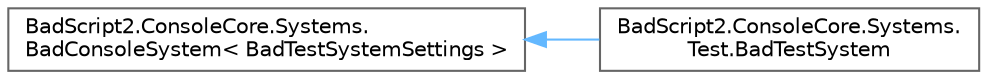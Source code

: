 digraph "Graphical Class Hierarchy"
{
 // LATEX_PDF_SIZE
  bgcolor="transparent";
  edge [fontname=Helvetica,fontsize=10,labelfontname=Helvetica,labelfontsize=10];
  node [fontname=Helvetica,fontsize=10,shape=box,height=0.2,width=0.4];
  rankdir="LR";
  Node0 [id="Node000000",label="BadScript2.ConsoleCore.Systems.\lBadConsoleSystem\< BadTestSystemSettings \>",height=0.2,width=0.4,color="grey40", fillcolor="white", style="filled",URL="$class_bad_script2_1_1_console_core_1_1_systems_1_1_bad_console_system.html",tooltip=" "];
  Node0 -> Node1 [id="edge7_Node000000_Node000001",dir="back",color="steelblue1",style="solid",tooltip=" "];
  Node1 [id="Node000001",label="BadScript2.ConsoleCore.Systems.\lTest.BadTestSystem",height=0.2,width=0.4,color="grey40", fillcolor="white", style="filled",URL="$class_bad_script2_1_1_console_core_1_1_systems_1_1_test_1_1_bad_test_system.html",tooltip="Runs unit tests using NUnitLite."];
}
